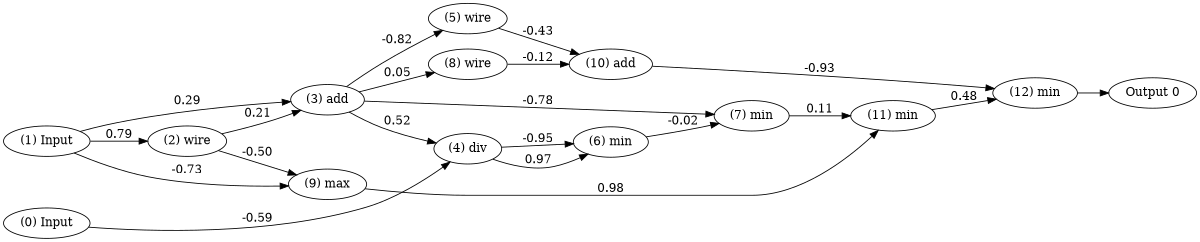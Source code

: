 digraph NeuralNetwork {
rankdir=LR;
size="8,6";
center = true;
node0 [label="(0) Input", color=black, labelfontcolor=black, fontcolor=black];
node1 [label="(1) Input", color=black, labelfontcolor=black, fontcolor=black];
node2 [label="(2) wire", color=black, labelfontcolor=black, fontcolor=black];
node1 -> node2 [label="0.79", labelfontcolor=black, fontcolor=black, bold=true, color=black];
node3 [label="(3) add", color=black, labelfontcolor=black, fontcolor=black];
node1 -> node3 [label="0.29", labelfontcolor=black, fontcolor=black, bold=true, color=black];
node2 -> node3 [label="0.21", labelfontcolor=black, fontcolor=black, bold=true, color=black];
node4 [label="(4) div", color=black, labelfontcolor=black, fontcolor=black];
node3 -> node4 [label="0.52", labelfontcolor=black, fontcolor=black, bold=true, color=black];
node0 -> node4 [label="-0.59", labelfontcolor=black, fontcolor=black, bold=true, color=black];
node5 [label="(5) wire", color=black, labelfontcolor=black, fontcolor=black];
node3 -> node5 [label="-0.82", labelfontcolor=black, fontcolor=black, bold=true, color=black];
node6 [label="(6) min", color=black, labelfontcolor=black, fontcolor=black];
node4 -> node6 [label="0.97", labelfontcolor=black, fontcolor=black, bold=true, color=black];
node4 -> node6 [label="-0.95", labelfontcolor=black, fontcolor=black, bold=true, color=black];
node7 [label="(7) min", color=black, labelfontcolor=black, fontcolor=black];
node6 -> node7 [label="-0.02", labelfontcolor=black, fontcolor=black, bold=true, color=black];
node3 -> node7 [label="-0.78", labelfontcolor=black, fontcolor=black, bold=true, color=black];
node8 [label="(8) wire", color=black, labelfontcolor=black, fontcolor=black];
node3 -> node8 [label="0.05", labelfontcolor=black, fontcolor=black, bold=true, color=black];
node9 [label="(9) max", color=black, labelfontcolor=black, fontcolor=black];
node1 -> node9 [label="-0.73", labelfontcolor=black, fontcolor=black, bold=true, color=black];
node2 -> node9 [label="-0.50", labelfontcolor=black, fontcolor=black, bold=true, color=black];
node10 [label="(10) add", color=black, labelfontcolor=black, fontcolor=black];
node8 -> node10 [label="-0.12", labelfontcolor=black, fontcolor=black, bold=true, color=black];
node5 -> node10 [label="-0.43", labelfontcolor=black, fontcolor=black, bold=true, color=black];
node11 [label="(11) min", color=black, labelfontcolor=black, fontcolor=black];
node9 -> node11 [label="0.98", labelfontcolor=black, fontcolor=black, bold=true, color=black];
node7 -> node11 [label="0.11", labelfontcolor=black, fontcolor=black, bold=true, color=black];
node12 [label="(12) min", color=black, labelfontcolor=black, fontcolor=black];
node11 -> node12 [label="0.48", labelfontcolor=black, fontcolor=black, bold=true, color=black];
node10 -> node12 [label="-0.93", labelfontcolor=black, fontcolor=black, bold=true, color=black];
node13 [label="Output 0", color=black, labelfontcolor=black, fontcolor=black];
node12 -> node13 [labelfontcolor=black, fontcolor=black, bold=true, color=black];
{ rank = source; "node0"; "node1"; }
{ rank = max;"node13"; }
}